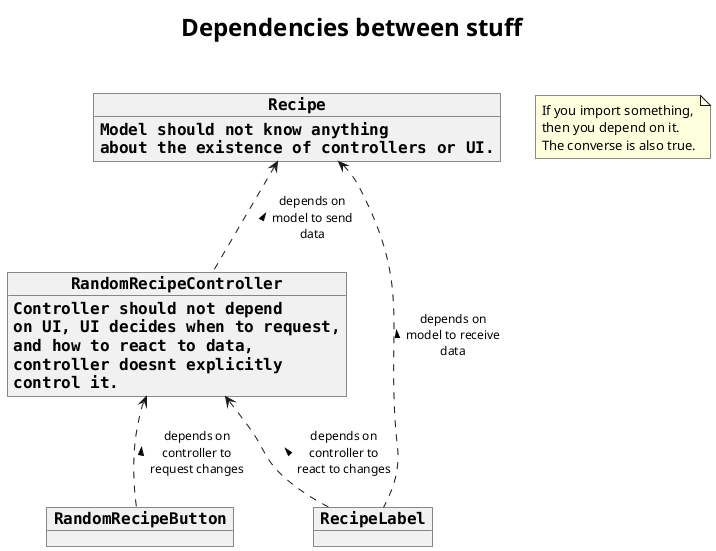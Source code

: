 @startuml

title Dependencies between stuff\n

skinparam maxMessageSize 100
skinparam objectFontName Monospaced
skinparam objectFontSize 16
skinparam objectFontStyle bold
skinparam arrowFontSize 12
skinparam titleFontSize 24

object RandomRecipeController {
    Controller should not depend\non UI, UI decides when to request,\nand how to react to data,\ncontroller doesnt explicitly\ncontrol it.
}
object RandomRecipeButton
object RecipeLabel
object Recipe {
    Model should not know anything\nabout the existence of controllers or UI.
}

RandomRecipeController <.. RandomRecipeButton : < depends on controller to request changes
RandomRecipeController <.. RecipeLabel : < depends on controller to react to changes
Recipe <.. RandomRecipeController : < depends on model to send data
Recipe <.. RecipeLabel : < depends on model to receive data

note as n
    If you import something,
    then you depend on it.
    The converse is also true.
endnote

@enduml